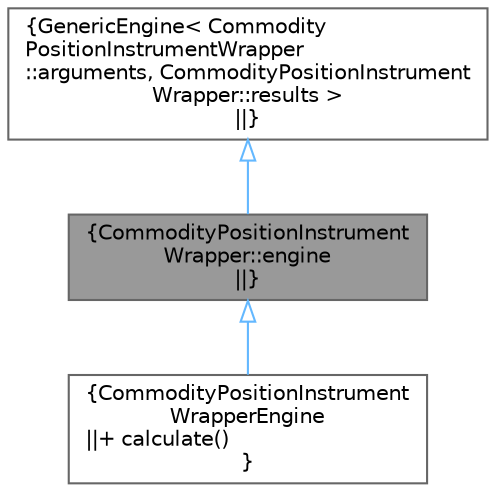 digraph "CommodityPositionInstrumentWrapper::engine"
{
 // INTERACTIVE_SVG=YES
 // LATEX_PDF_SIZE
  bgcolor="transparent";
  edge [fontname=Helvetica,fontsize=10,labelfontname=Helvetica,labelfontsize=10];
  node [fontname=Helvetica,fontsize=10,shape=box,height=0.2,width=0.4];
  Node1 [label="{CommodityPositionInstrument\lWrapper::engine\n||}",height=0.2,width=0.4,color="gray40", fillcolor="grey60", style="filled", fontcolor="black",tooltip=" "];
  Node2 -> Node1 [dir="back",color="steelblue1",style="solid",arrowtail="onormal"];
  Node2 [label="{GenericEngine\< Commodity\lPositionInstrumentWrapper\l::arguments, CommodityPositionInstrument\lWrapper::results \>\n||}",height=0.2,width=0.4,color="gray40", fillcolor="white", style="filled",tooltip=" "];
  Node1 -> Node3 [dir="back",color="steelblue1",style="solid",arrowtail="onormal"];
  Node3 [label="{CommodityPositionInstrument\lWrapperEngine\n||+ calculate()\l}",height=0.2,width=0.4,color="gray40", fillcolor="white", style="filled",URL="$classore_1_1data_1_1_commodity_position_instrument_wrapper_engine.html",tooltip=" "];
}

